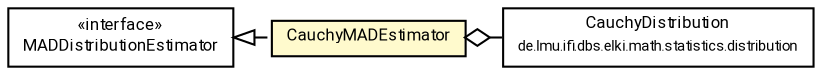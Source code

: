 #!/usr/local/bin/dot
#
# Class diagram 
# Generated by UMLGraph version R5_7_2-60-g0e99a6 (http://www.spinellis.gr/umlgraph/)
#

digraph G {
	graph [fontnames="svg"]
	edge [fontname="Roboto",fontsize=7,labelfontname="Roboto",labelfontsize=7,color="black"];
	node [fontname="Roboto",fontcolor="black",fontsize=8,shape=plaintext,margin=0,width=0,height=0];
	nodesep=0.15;
	ranksep=0.25;
	rankdir=LR;
	// de.lmu.ifi.dbs.elki.math.statistics.distribution.estimator.CauchyMADEstimator
	c2341460 [label=<<table title="de.lmu.ifi.dbs.elki.math.statistics.distribution.estimator.CauchyMADEstimator" border="0" cellborder="1" cellspacing="0" cellpadding="2" bgcolor="lemonChiffon" href="CauchyMADEstimator.html" target="_parent">
		<tr><td><table border="0" cellspacing="0" cellpadding="1">
		<tr><td align="center" balign="center"> <font face="Roboto">CauchyMADEstimator</font> </td></tr>
		</table></td></tr>
		</table>>, URL="CauchyMADEstimator.html"];
	// de.lmu.ifi.dbs.elki.math.statistics.distribution.estimator.MADDistributionEstimator<D extends de.lmu.ifi.dbs.elki.math.statistics.distribution.Distribution>
	c2341501 [label=<<table title="de.lmu.ifi.dbs.elki.math.statistics.distribution.estimator.MADDistributionEstimator" border="0" cellborder="1" cellspacing="0" cellpadding="2" href="MADDistributionEstimator.html" target="_parent">
		<tr><td><table border="0" cellspacing="0" cellpadding="1">
		<tr><td align="center" balign="center"> &#171;interface&#187; </td></tr>
		<tr><td align="center" balign="center"> <font face="Roboto">MADDistributionEstimator</font> </td></tr>
		</table></td></tr>
		</table>>, URL="MADDistributionEstimator.html"];
	// de.lmu.ifi.dbs.elki.math.statistics.distribution.CauchyDistribution
	c2341549 [label=<<table title="de.lmu.ifi.dbs.elki.math.statistics.distribution.CauchyDistribution" border="0" cellborder="1" cellspacing="0" cellpadding="2" href="../CauchyDistribution.html" target="_parent">
		<tr><td><table border="0" cellspacing="0" cellpadding="1">
		<tr><td align="center" balign="center"> <font face="Roboto">CauchyDistribution</font> </td></tr>
		<tr><td align="center" balign="center"> <font face="Roboto" point-size="7.0">de.lmu.ifi.dbs.elki.math.statistics.distribution</font> </td></tr>
		</table></td></tr>
		</table>>, URL="../CauchyDistribution.html"];
	// de.lmu.ifi.dbs.elki.math.statistics.distribution.estimator.CauchyMADEstimator implements de.lmu.ifi.dbs.elki.math.statistics.distribution.estimator.MADDistributionEstimator<D extends de.lmu.ifi.dbs.elki.math.statistics.distribution.Distribution>
	c2341501 -> c2341460 [arrowtail=empty,style=dashed,dir=back,weight=9];
	// de.lmu.ifi.dbs.elki.math.statistics.distribution.estimator.CauchyMADEstimator has de.lmu.ifi.dbs.elki.math.statistics.distribution.CauchyDistribution
	c2341460 -> c2341549 [arrowhead=none,arrowtail=ediamond,dir=back,weight=4];
}

